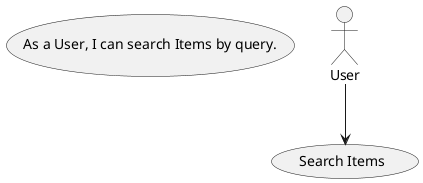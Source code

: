 @startuml
top to bottom direction
usecase UC7 as "
    As a User, I can search Items by query.
"
actor User
User --> (Search Items)
@enduml
